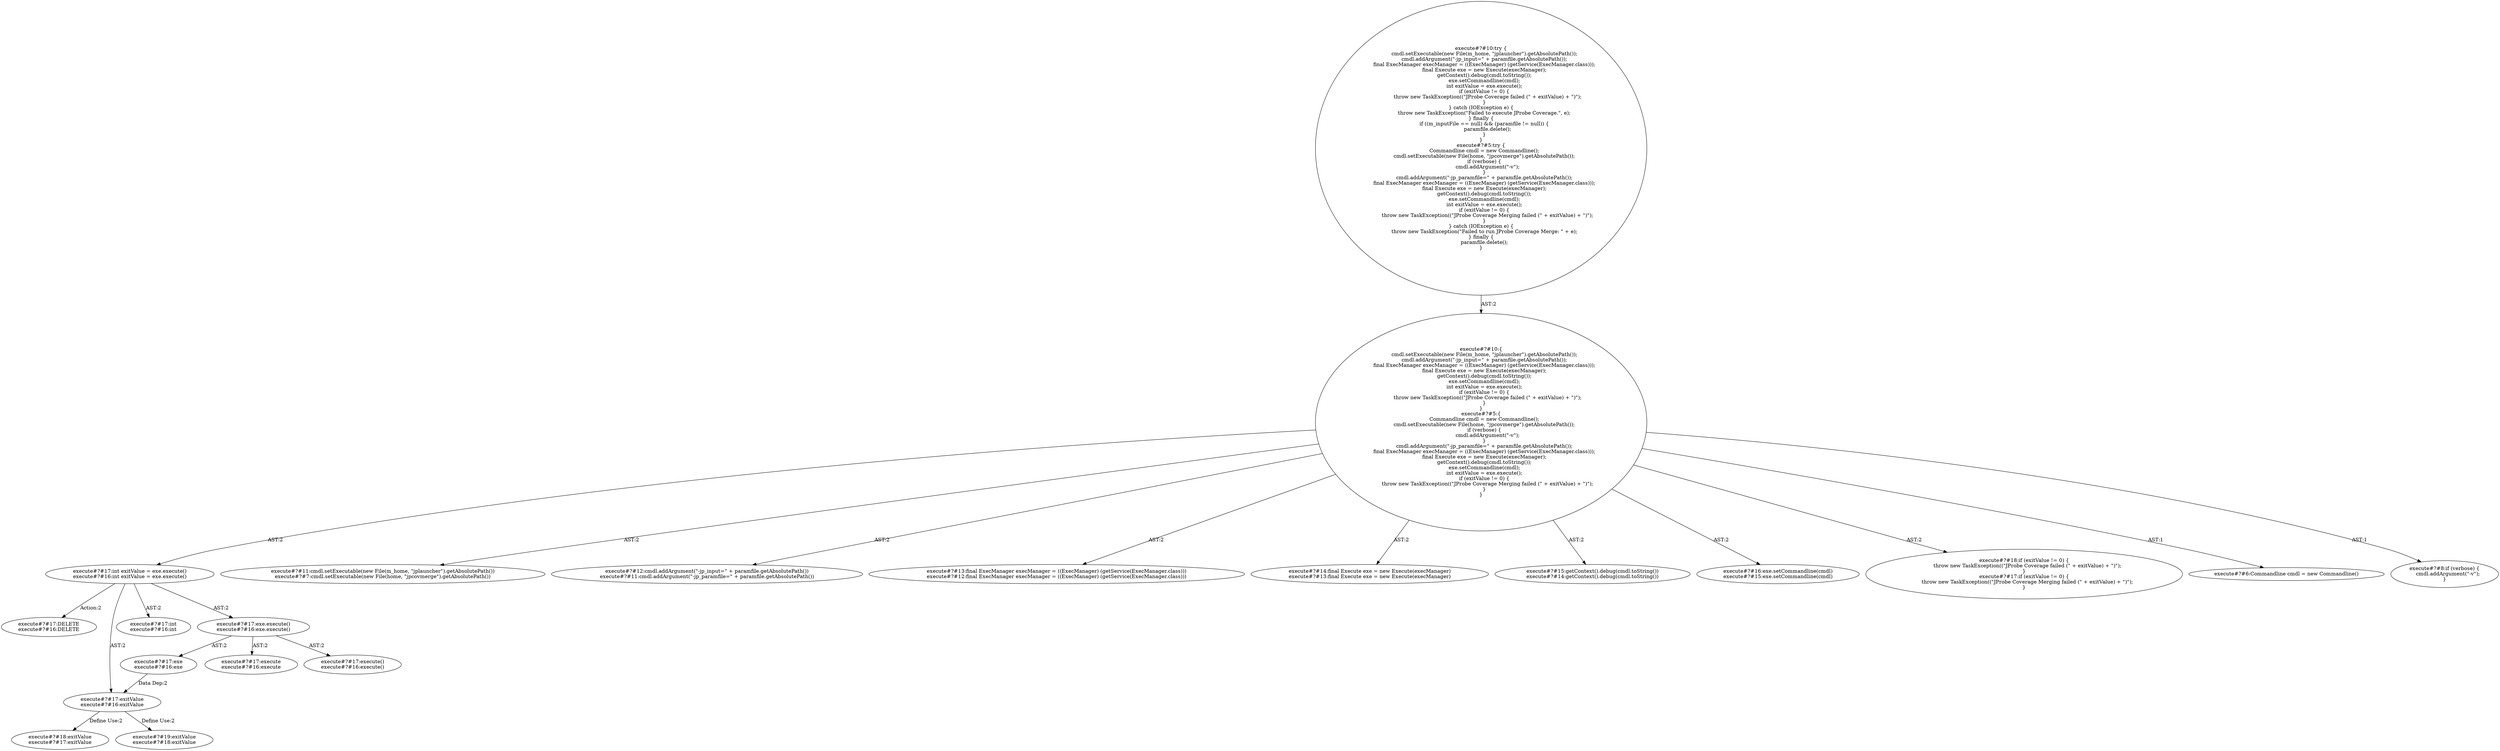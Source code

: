 digraph "Pattern" {
0 [label="execute#?#17:DELETE
execute#?#16:DELETE" shape=ellipse]
1 [label="execute#?#17:int exitValue = exe.execute()
execute#?#16:int exitValue = exe.execute()" shape=ellipse]
2 [label="execute#?#10:\{
    cmdl.setExecutable(new File(m_home, \"jplauncher\").getAbsolutePath());
    cmdl.addArgument(\"-jp_input=\" + paramfile.getAbsolutePath());
    final ExecManager execManager = ((ExecManager) (getService(ExecManager.class)));
    final Execute exe = new Execute(execManager);
    getContext().debug(cmdl.toString());
    exe.setCommandline(cmdl);
    int exitValue = exe.execute();
    if (exitValue != 0) \{
        throw new TaskException((\"JProbe Coverage failed (\" + exitValue) + \")\");
    \}
\}
execute#?#5:\{
    Commandline cmdl = new Commandline();
    cmdl.setExecutable(new File(home, \"jpcovmerge\").getAbsolutePath());
    if (verbose) \{
        cmdl.addArgument(\"-v\");
    \}
    cmdl.addArgument(\"-jp_paramfile=\" + paramfile.getAbsolutePath());
    final ExecManager execManager = ((ExecManager) (getService(ExecManager.class)));
    final Execute exe = new Execute(execManager);
    getContext().debug(cmdl.toString());
    exe.setCommandline(cmdl);
    int exitValue = exe.execute();
    if (exitValue != 0) \{
        throw new TaskException((\"JProbe Coverage Merging failed (\" + exitValue) + \")\");
    \}
\}" shape=ellipse]
3 [label="execute#?#10:try \{
    cmdl.setExecutable(new File(m_home, \"jplauncher\").getAbsolutePath());
    cmdl.addArgument(\"-jp_input=\" + paramfile.getAbsolutePath());
    final ExecManager execManager = ((ExecManager) (getService(ExecManager.class)));
    final Execute exe = new Execute(execManager);
    getContext().debug(cmdl.toString());
    exe.setCommandline(cmdl);
    int exitValue = exe.execute();
    if (exitValue != 0) \{
        throw new TaskException((\"JProbe Coverage failed (\" + exitValue) + \")\");
    \}
\} catch (IOException e) \{
    throw new TaskException(\"Failed to execute JProbe Coverage.\", e);
\} finally \{
    if ((m_inputFile == null) && (paramfile != null)) \{
        paramfile.delete();
    \}
\}
execute#?#5:try \{
    Commandline cmdl = new Commandline();
    cmdl.setExecutable(new File(home, \"jpcovmerge\").getAbsolutePath());
    if (verbose) \{
        cmdl.addArgument(\"-v\");
    \}
    cmdl.addArgument(\"-jp_paramfile=\" + paramfile.getAbsolutePath());
    final ExecManager execManager = ((ExecManager) (getService(ExecManager.class)));
    final Execute exe = new Execute(execManager);
    getContext().debug(cmdl.toString());
    exe.setCommandline(cmdl);
    int exitValue = exe.execute();
    if (exitValue != 0) \{
        throw new TaskException((\"JProbe Coverage Merging failed (\" + exitValue) + \")\");
    \}
\} catch (IOException e) \{
    throw new TaskException(\"Failed to run JProbe Coverage Merge: \" + e);
\} finally \{
    paramfile.delete();
\}" shape=ellipse]
4 [label="execute#?#11:cmdl.setExecutable(new File(m_home, \"jplauncher\").getAbsolutePath())
execute#?#7:cmdl.setExecutable(new File(home, \"jpcovmerge\").getAbsolutePath())" shape=ellipse]
5 [label="execute#?#12:cmdl.addArgument(\"-jp_input=\" + paramfile.getAbsolutePath())
execute#?#11:cmdl.addArgument(\"-jp_paramfile=\" + paramfile.getAbsolutePath())" shape=ellipse]
6 [label="execute#?#13:final ExecManager execManager = ((ExecManager) (getService(ExecManager.class)))
execute#?#12:final ExecManager execManager = ((ExecManager) (getService(ExecManager.class)))" shape=ellipse]
7 [label="execute#?#14:final Execute exe = new Execute(execManager)
execute#?#13:final Execute exe = new Execute(execManager)" shape=ellipse]
8 [label="execute#?#15:getContext().debug(cmdl.toString())
execute#?#14:getContext().debug(cmdl.toString())" shape=ellipse]
9 [label="execute#?#16:exe.setCommandline(cmdl)
execute#?#15:exe.setCommandline(cmdl)" shape=ellipse]
10 [label="execute#?#18:if (exitValue != 0) \{
    throw new TaskException((\"JProbe Coverage failed (\" + exitValue) + \")\");
\}
execute#?#17:if (exitValue != 0) \{
    throw new TaskException((\"JProbe Coverage Merging failed (\" + exitValue) + \")\");
\}" shape=ellipse]
11 [label="execute#?#17:exitValue
execute#?#16:exitValue" shape=ellipse]
12 [label="execute#?#17:exe
execute#?#16:exe" shape=ellipse]
13 [label="execute#?#18:exitValue
execute#?#17:exitValue" shape=ellipse]
14 [label="execute#?#19:exitValue
execute#?#18:exitValue" shape=ellipse]
15 [label="execute#?#17:int
execute#?#16:int" shape=ellipse]
16 [label="execute#?#17:exe.execute()
execute#?#16:exe.execute()" shape=ellipse]
17 [label="execute#?#17:execute
execute#?#16:execute" shape=ellipse]
18 [label="execute#?#17:execute()
execute#?#16:execute()" shape=ellipse]
19 [label="execute#?#6:Commandline cmdl = new Commandline()" shape=ellipse]
20 [label="execute#?#8:if (verbose) \{
    cmdl.addArgument(\"-v\");
\}" shape=ellipse]
1 -> 0 [label="Action:2"];
1 -> 11 [label="AST:2"];
1 -> 15 [label="AST:2"];
1 -> 16 [label="AST:2"];
2 -> 1 [label="AST:2"];
2 -> 4 [label="AST:2"];
2 -> 5 [label="AST:2"];
2 -> 6 [label="AST:2"];
2 -> 7 [label="AST:2"];
2 -> 8 [label="AST:2"];
2 -> 9 [label="AST:2"];
2 -> 10 [label="AST:2"];
2 -> 19 [label="AST:1"];
2 -> 20 [label="AST:1"];
3 -> 2 [label="AST:2"];
11 -> 13 [label="Define Use:2"];
11 -> 14 [label="Define Use:2"];
12 -> 11 [label="Data Dep:2"];
16 -> 12 [label="AST:2"];
16 -> 17 [label="AST:2"];
16 -> 18 [label="AST:2"];
}